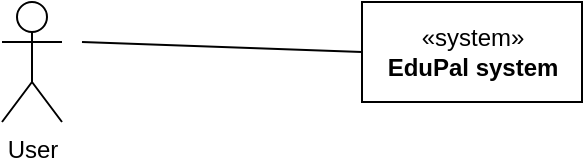 <mxfile>
    <diagram id="63LNHlixaCYrb73oKvIO" name="Page-1">
        <mxGraphModel dx="1203" dy="1777" grid="1" gridSize="10" guides="1" tooltips="1" connect="1" arrows="1" fold="1" page="1" pageScale="1" pageWidth="850" pageHeight="1100" math="0" shadow="0">
            <root>
                <mxCell id="0"/>
                <mxCell id="1" parent="0"/>
                <mxCell id="2" value="«system»&lt;br&gt;&lt;b&gt;EduPal system&lt;/b&gt;" style="html=1;" parent="1" vertex="1">
                    <mxGeometry x="360" y="-440" width="110" height="50" as="geometry"/>
                </mxCell>
                <mxCell id="5" value="User" style="shape=umlActor;verticalLabelPosition=bottom;verticalAlign=top;html=1;" parent="1" vertex="1">
                    <mxGeometry x="180" y="-440" width="30" height="60" as="geometry"/>
                </mxCell>
                <mxCell id="7" value="" style="endArrow=none;html=1;entryX=0;entryY=0.5;entryDx=0;entryDy=0;" edge="1" parent="1" target="2">
                    <mxGeometry width="50" height="50" relative="1" as="geometry">
                        <mxPoint x="220" y="-420" as="sourcePoint"/>
                        <mxPoint x="270" y="-540" as="targetPoint"/>
                    </mxGeometry>
                </mxCell>
            </root>
        </mxGraphModel>
    </diagram>
</mxfile>
